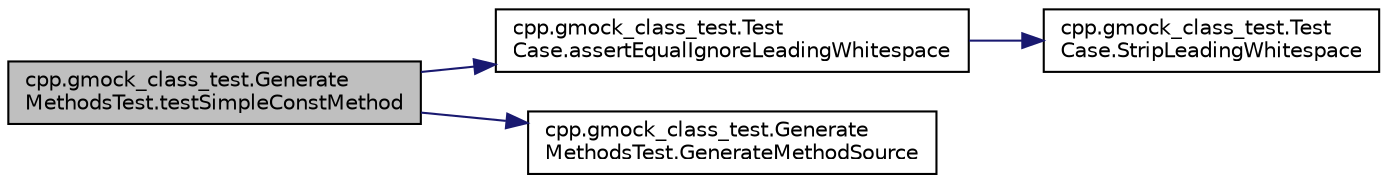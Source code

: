 digraph "cpp.gmock_class_test.GenerateMethodsTest.testSimpleConstMethod"
{
  edge [fontname="Helvetica",fontsize="10",labelfontname="Helvetica",labelfontsize="10"];
  node [fontname="Helvetica",fontsize="10",shape=record];
  rankdir="LR";
  Node93 [label="cpp.gmock_class_test.Generate\lMethodsTest.testSimpleConstMethod",height=0.2,width=0.4,color="black", fillcolor="grey75", style="filled", fontcolor="black"];
  Node93 -> Node94 [color="midnightblue",fontsize="10",style="solid",fontname="Helvetica"];
  Node94 [label="cpp.gmock_class_test.Test\lCase.assertEqualIgnoreLeadingWhitespace",height=0.2,width=0.4,color="black", fillcolor="white", style="filled",URL="$d0/d8a/classcpp_1_1gmock__class__test_1_1_test_case.html#a68f88bba11511f8c582123d47bf80464"];
  Node94 -> Node95 [color="midnightblue",fontsize="10",style="solid",fontname="Helvetica"];
  Node95 [label="cpp.gmock_class_test.Test\lCase.StripLeadingWhitespace",height=0.2,width=0.4,color="black", fillcolor="white", style="filled",URL="$d0/d8a/classcpp_1_1gmock__class__test_1_1_test_case.html#a366b15717eebc41e397357868c5734c5"];
  Node93 -> Node96 [color="midnightblue",fontsize="10",style="solid",fontname="Helvetica"];
  Node96 [label="cpp.gmock_class_test.Generate\lMethodsTest.GenerateMethodSource",height=0.2,width=0.4,color="black", fillcolor="white", style="filled",URL="$dd/d60/classcpp_1_1gmock__class__test_1_1_generate_methods_test.html#af96a6c9fd394f7e27cf24f86814549c9"];
}
